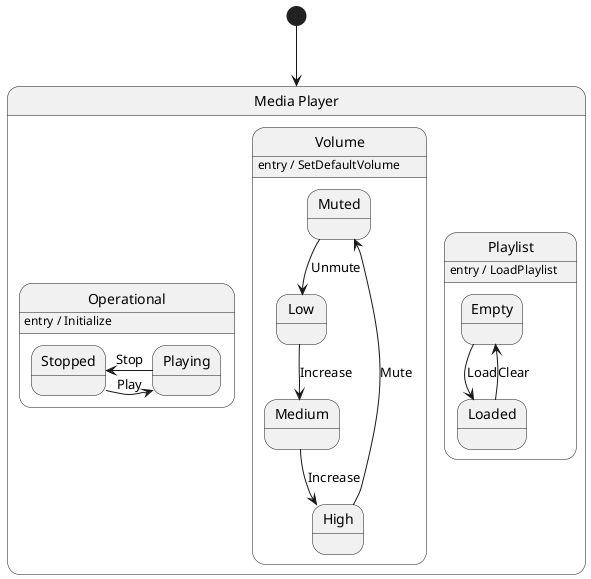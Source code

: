 @startuml
state "Media Player" as MediaPlayer {
  state "Operational" as Operational {
    state "Stopped"
    state "Playing"
    
    Stopped -right-> Playing : Play
    Playing -left-> Stopped : Stop
  }
  
  state "Volume" as Volume {
    state "Muted"
    state "Low"
    state "Medium"
    state "High"
    
    Muted --> Low : Unmute
    Low --> Medium : Increase
    Medium --> High : Increase
    High --> Muted : Mute
  }
  
  state "Playlist" as Playlist {
    state "Empty"
    state "Loaded"
    
    Empty -down-> Loaded : Load
    Loaded -up-> Empty : Clear
  }
  
  
  Operational : entry / Initialize
  Volume : entry / SetDefaultVolume
  Playlist : entry / LoadPlaylist
}

[*] --> MediaPlayer
@enduml
